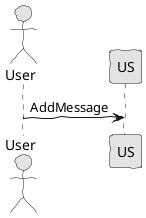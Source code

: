 @startuml  us.png
skinparam handwritten true
skinparam monochrome true
skinparam packageStyle rect
skinparam defaultFontName FG Virgil
skinparam shadowing false

Actor User
User -> US: AddMessage


@enduml